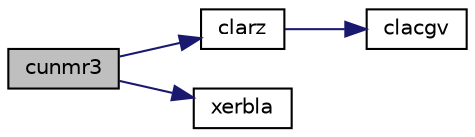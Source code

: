 digraph "cunmr3"
{
 // LATEX_PDF_SIZE
  edge [fontname="Helvetica",fontsize="10",labelfontname="Helvetica",labelfontsize="10"];
  node [fontname="Helvetica",fontsize="10",shape=record];
  rankdir="LR";
  Node1 [label="cunmr3",height=0.2,width=0.4,color="black", fillcolor="grey75", style="filled", fontcolor="black",tooltip="CUNMR3 multiplies a general matrix by the unitary matrix from a RZ factorization determined by ctzrzf..."];
  Node1 -> Node2 [color="midnightblue",fontsize="10",style="solid",fontname="Helvetica"];
  Node2 [label="clarz",height=0.2,width=0.4,color="black", fillcolor="white", style="filled",URL="$clarz_8f.html#a0218f0e37bf3454f3921ee491258ec4d",tooltip="CLARZ applies an elementary reflector (as returned by stzrzf) to a general matrix."];
  Node2 -> Node3 [color="midnightblue",fontsize="10",style="solid",fontname="Helvetica"];
  Node3 [label="clacgv",height=0.2,width=0.4,color="black", fillcolor="white", style="filled",URL="$clacgv_8f.html#a0ff51770edb0cdc7328fdae7ace7954e",tooltip="CLACGV conjugates a complex vector."];
  Node1 -> Node4 [color="midnightblue",fontsize="10",style="solid",fontname="Helvetica"];
  Node4 [label="xerbla",height=0.2,width=0.4,color="black", fillcolor="white", style="filled",URL="$xerbla_8f.html#a377ee61015baf8dea7770b3a404b1c07",tooltip="XERBLA"];
}
